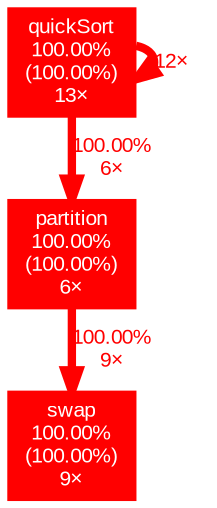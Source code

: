 digraph {
	graph [fontname=Arial, nodesep=0.125, ranksep=0.25];
	node [fontcolor=white, fontname=Arial, height=0, shape=box, style=filled, width=0];
	edge [fontname=Arial];
	1 [color="#ff0000", fontcolor="#ffffff", fontsize="10.00", label="swap\n100.00%\n(100.00%)\n9×"];
	2 [color="#ff0000", fontcolor="#ffffff", fontsize="10.00", label="partition\n100.00%\n(100.00%)\n6×"];
	2 -> 1 [arrowsize="1.00", color="#ff0000", fontcolor="#ff0000", fontsize="10.00", label="100.00%\n9×", labeldistance="4.00", penwidth="4.00"];
	3 [color="#ff0000", fontcolor="#ffffff", fontsize="10.00", label="quickSort\n100.00%\n(100.00%)\n13×"];
	3 -> 2 [arrowsize="1.00", color="#ff0000", fontcolor="#ff0000", fontsize="10.00", label="100.00%\n6×", labeldistance="4.00", penwidth="4.00"];
	3 -> 3 [arrowsize="1.00", color="#ff0000", fontcolor="#ff0000", fontsize="10.00", label="12×", labeldistance="4.00", penwidth="4.00"];
}
